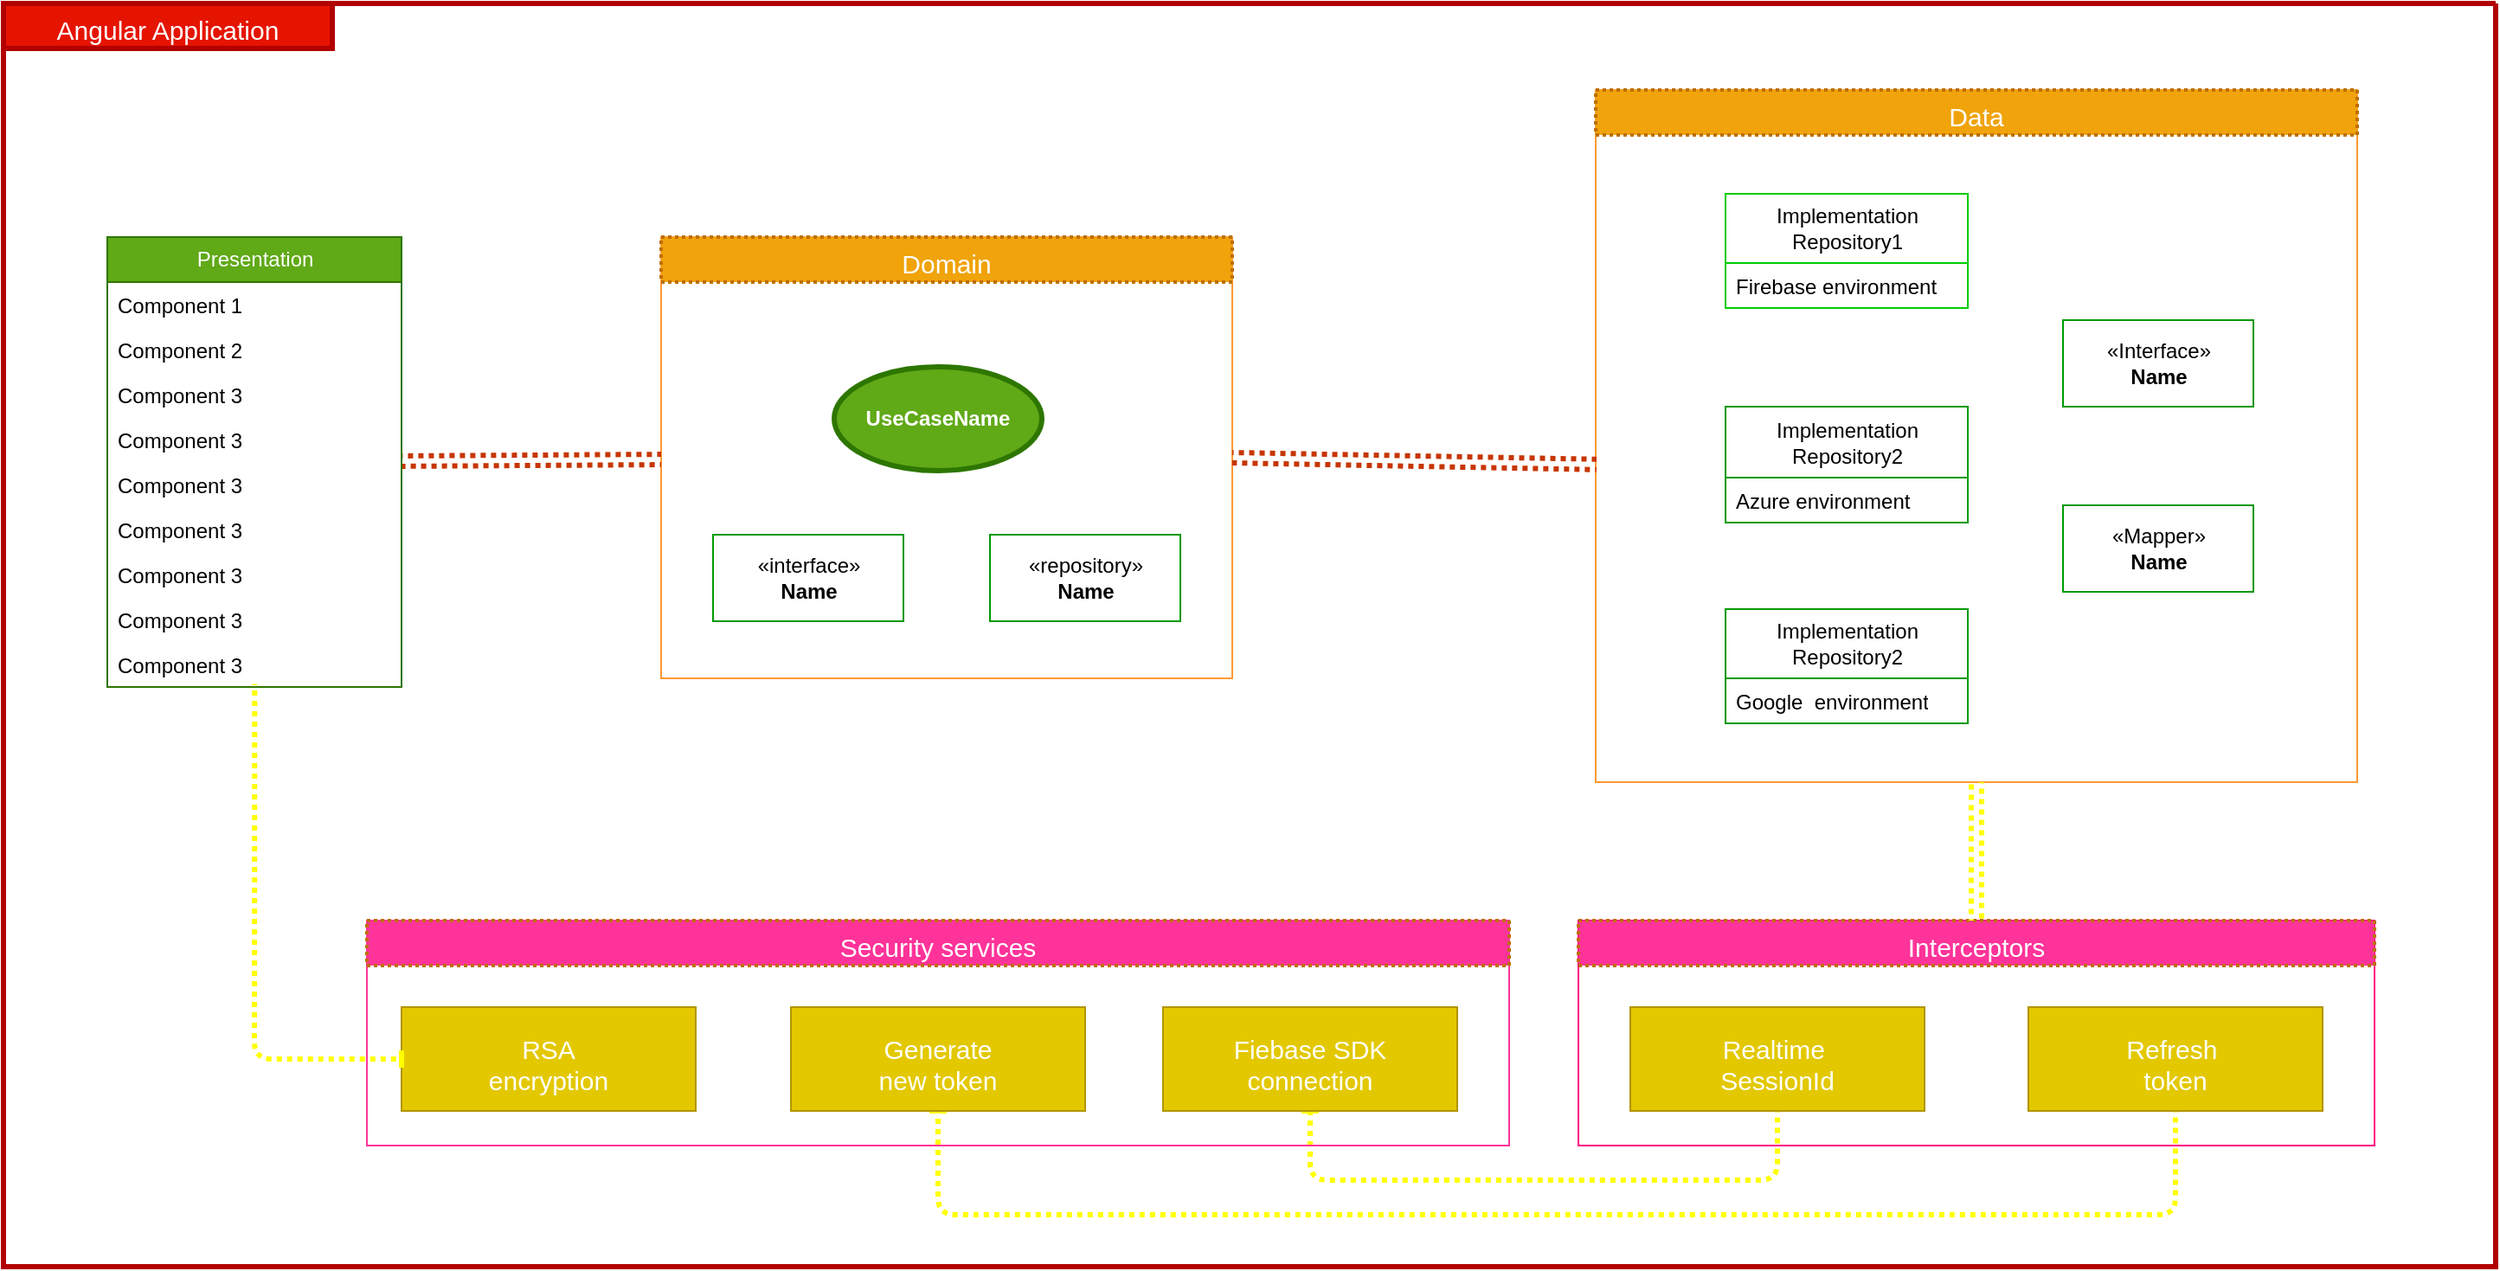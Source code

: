 <mxfile>
    <diagram id="gy9tDPO2P7s5FoY7CkdI" name="Página-1">
        <mxGraphModel dx="1916" dy="732" grid="1" gridSize="10" guides="1" tooltips="1" connect="1" arrows="1" fold="1" page="0" pageScale="1" pageWidth="827" pageHeight="1169" math="0" shadow="0">
            <root>
                <mxCell id="0"/>
                <mxCell id="1" parent="0"/>
                <mxCell id="19" value="" style="rounded=0;whiteSpace=wrap;html=1;fillColor=none;strokeColor=#FF9933;strokeWidth=1;" parent="1" vertex="1">
                    <mxGeometry x="740" y="380" width="440" height="400" as="geometry"/>
                </mxCell>
                <mxCell id="16" value="" style="rounded=0;whiteSpace=wrap;html=1;fillColor=none;strokeColor=#FF9933;strokeWidth=1;" parent="1" vertex="1">
                    <mxGeometry x="200" y="465" width="330" height="255" as="geometry"/>
                </mxCell>
                <mxCell id="4" value="&amp;laquo;interface&amp;raquo;&lt;br&gt;&lt;b&gt;Name&lt;/b&gt;" style="html=1;strokeColor=#009900;" parent="1" vertex="1">
                    <mxGeometry x="230" y="637" width="110" height="50" as="geometry"/>
                </mxCell>
                <mxCell id="5" value="Implementation&lt;br&gt;Repository1" style="swimlane;fontStyle=0;childLayout=stackLayout;horizontal=1;startSize=40;fillColor=none;horizontalStack=0;resizeParent=1;resizeParentMax=0;resizeLast=0;collapsible=1;marginBottom=0;html=1;strokeColor=#00CC00;" parent="1" vertex="1">
                    <mxGeometry x="815" y="440" width="140" height="66" as="geometry"/>
                </mxCell>
                <mxCell id="6" value="Firebase environment" style="text;strokeColor=none;fillColor=none;align=left;verticalAlign=top;spacingLeft=4;spacingRight=4;overflow=hidden;rotatable=0;points=[[0,0.5],[1,0.5]];portConstraint=eastwest;whiteSpace=wrap;html=1;" parent="5" vertex="1">
                    <mxGeometry y="40" width="140" height="26" as="geometry"/>
                </mxCell>
                <mxCell id="9" value="Implementation&lt;br&gt;Repository2" style="swimlane;fontStyle=0;childLayout=stackLayout;horizontal=1;startSize=41;fillColor=none;horizontalStack=0;resizeParent=1;resizeParentMax=0;resizeLast=0;collapsible=1;marginBottom=0;html=1;strokeColor=#009900;" parent="1" vertex="1">
                    <mxGeometry x="815" y="563" width="140" height="67" as="geometry"/>
                </mxCell>
                <mxCell id="10" value="Azure environment" style="text;strokeColor=none;fillColor=none;align=left;verticalAlign=top;spacingLeft=4;spacingRight=4;overflow=hidden;rotatable=0;points=[[0,0.5],[1,0.5]];portConstraint=eastwest;whiteSpace=wrap;html=1;" parent="9" vertex="1">
                    <mxGeometry y="41" width="140" height="26" as="geometry"/>
                </mxCell>
                <mxCell id="23" style="edgeStyle=none;html=1;dashed=1;dashPattern=1 1;strokeWidth=3;flowAnimation=1;fillColor=#fa6800;strokeColor=#C73500;shape=link;" parent="1" source="11" target="16" edge="1">
                    <mxGeometry relative="1" as="geometry"/>
                </mxCell>
                <mxCell id="20" value="Implementation&lt;br&gt;Repository2" style="swimlane;fontStyle=0;childLayout=stackLayout;horizontal=1;startSize=40;fillColor=none;horizontalStack=0;resizeParent=1;resizeParentMax=0;resizeLast=0;collapsible=1;marginBottom=0;html=1;strokeColor=#009900;" parent="1" vertex="1">
                    <mxGeometry x="815" y="680" width="140" height="66" as="geometry"/>
                </mxCell>
                <mxCell id="21" value="Google&amp;nbsp; environment" style="text;strokeColor=none;fillColor=none;align=left;verticalAlign=top;spacingLeft=4;spacingRight=4;overflow=hidden;rotatable=0;points=[[0,0.5],[1,0.5]];portConstraint=eastwest;whiteSpace=wrap;html=1;" parent="20" vertex="1">
                    <mxGeometry y="40" width="140" height="26" as="geometry"/>
                </mxCell>
                <mxCell id="26" style="edgeStyle=none;html=1;entryX=1;entryY=0.5;entryDx=0;entryDy=0;dashed=1;dashPattern=1 1;strokeWidth=3;flowAnimation=1;fillColor=#fa6800;strokeColor=#C73500;exitX=0.001;exitY=0.541;exitDx=0;exitDy=0;exitPerimeter=0;shape=link;" parent="1" source="19" target="16" edge="1">
                    <mxGeometry relative="1" as="geometry">
                        <mxPoint x="730" y="597" as="sourcePoint"/>
                    </mxGeometry>
                </mxCell>
                <mxCell id="28" value="&lt;div style=&quot;&quot;&gt;&lt;span style=&quot;font-size: 15px; color: rgb(255, 255, 255); background-color: initial;&quot;&gt;Domain&lt;/span&gt;&lt;/div&gt;" style="text;strokeColor=#BD7000;fillColor=#f0a30a;align=center;verticalAlign=top;spacingLeft=4;spacingRight=4;overflow=hidden;rotatable=0;points=[[0,0.5],[1,0.5]];portConstraint=eastwest;whiteSpace=wrap;html=1;dashed=1;dashPattern=1 1;strokeWidth=2;fontColor=#000000;" parent="1" vertex="1">
                    <mxGeometry x="200" y="465" width="330" height="26" as="geometry"/>
                </mxCell>
                <mxCell id="30" value="«repository»&lt;br&gt;&lt;b&gt;Name&lt;/b&gt;" style="html=1;strokeColor=#009900;" parent="1" vertex="1">
                    <mxGeometry x="390" y="637" width="110" height="50" as="geometry"/>
                </mxCell>
                <mxCell id="32" value="" style="swimlane;startSize=0;strokeColor=#B20000;strokeWidth=3;fontSize=15;fontColor=#ffffff;fillColor=#e51400;" parent="1" vertex="1">
                    <mxGeometry x="-180" y="330" width="1440" height="730" as="geometry"/>
                </mxCell>
                <mxCell id="41" value="" style="rounded=0;whiteSpace=wrap;html=1;fillColor=none;strokeColor=#FF0080;" vertex="1" parent="32">
                    <mxGeometry x="910" y="530" width="460" height="130" as="geometry"/>
                </mxCell>
                <mxCell id="33" value="Angular Application" style="text;strokeColor=#B20000;fillColor=#e51400;align=center;verticalAlign=top;spacingLeft=4;spacingRight=4;overflow=hidden;rotatable=0;points=[[0,0.5],[1,0.5]];portConstraint=eastwest;whiteSpace=wrap;html=1;strokeWidth=3;fontSize=15;fontColor=#ffffff;" parent="32" vertex="1">
                    <mxGeometry width="190" height="26" as="geometry"/>
                </mxCell>
                <mxCell id="2" value="UseCaseName" style="shape=ellipse;html=1;strokeWidth=3;fontStyle=1;whiteSpace=wrap;align=center;perimeter=ellipsePerimeter;fillColor=#60a917;fontColor=#ffffff;strokeColor=#2D7600;" parent="32" vertex="1">
                    <mxGeometry x="480" y="210" width="120" height="60" as="geometry"/>
                </mxCell>
                <mxCell id="55" style="edgeStyle=none;html=1;entryX=0.5;entryY=1;entryDx=0;entryDy=0;dashed=1;dashPattern=1 1;strokeColor=#FFFF00;strokeWidth=3;exitX=0.5;exitY=1;exitDx=0;exitDy=0;flowAnimation=1;endArrow=baseDash;endFill=0;" edge="1" parent="32" source="34" target="50">
                    <mxGeometry relative="1" as="geometry">
                        <Array as="points">
                            <mxPoint x="1025" y="680"/>
                            <mxPoint x="900" y="680"/>
                            <mxPoint x="755" y="680"/>
                        </Array>
                    </mxGeometry>
                </mxCell>
                <mxCell id="34" value="" style="whiteSpace=wrap;html=1;fillColor=#e3c800;strokeColor=#B09500;rounded=0;strokeWidth=1;fontColor=#000000;" parent="32" vertex="1">
                    <mxGeometry x="940" y="580" width="170" height="60" as="geometry"/>
                </mxCell>
                <mxCell id="37" value="Realtime&amp;nbsp;&lt;br&gt;SessionId" style="text;strokeColor=none;fillColor=none;align=center;verticalAlign=top;spacingLeft=4;spacingRight=4;overflow=hidden;rotatable=0;points=[[0,0.5],[1,0.5]];portConstraint=eastwest;whiteSpace=wrap;html=1;strokeWidth=3;fontSize=15;fontColor=#FFFFFF;" parent="32" vertex="1">
                    <mxGeometry x="975" y="588.5" width="100" height="43" as="geometry"/>
                </mxCell>
                <mxCell id="60" style="edgeStyle=none;html=1;entryX=0.5;entryY=1;entryDx=0;entryDy=0;dashed=1;dashPattern=1 1;strokeColor=#FFFF00;strokeWidth=3;flowAnimation=1;endArrow=baseDash;endFill=0;" edge="1" parent="32" source="39" target="48">
                    <mxGeometry relative="1" as="geometry">
                        <Array as="points">
                            <mxPoint x="1255" y="700"/>
                            <mxPoint x="540" y="700"/>
                        </Array>
                    </mxGeometry>
                </mxCell>
                <mxCell id="39" value="" style="whiteSpace=wrap;html=1;fillColor=#e3c800;strokeColor=#B09500;rounded=0;strokeWidth=1;fontColor=#000000;" parent="32" vertex="1">
                    <mxGeometry x="1170" y="580" width="170" height="60" as="geometry"/>
                </mxCell>
                <mxCell id="40" value="Refresh&amp;nbsp;&lt;br&gt;token" style="text;strokeColor=none;fillColor=none;align=center;verticalAlign=top;spacingLeft=4;spacingRight=4;overflow=hidden;rotatable=0;points=[[0,0.5],[1,0.5]];portConstraint=eastwest;whiteSpace=wrap;html=1;strokeWidth=3;fontSize=15;fontColor=#FFFFFF;" parent="32" vertex="1">
                    <mxGeometry x="1205" y="588.5" width="100" height="43" as="geometry"/>
                </mxCell>
                <mxCell id="29" value="&lt;font style=&quot;font-size: 15px;&quot; color=&quot;#ffffff&quot;&gt;Data&lt;/font&gt;" style="text;strokeColor=#BD7000;fillColor=#f0a30a;align=center;verticalAlign=top;spacingLeft=4;spacingRight=4;overflow=hidden;rotatable=0;points=[[0,0.5],[1,0.5]];portConstraint=eastwest;whiteSpace=wrap;html=1;dashed=1;dashPattern=1 1;strokeWidth=2;fontColor=#000000;" parent="32" vertex="1">
                    <mxGeometry x="920" y="50" width="440" height="26" as="geometry"/>
                </mxCell>
                <mxCell id="44" value="&lt;font style=&quot;font-size: 15px;&quot; color=&quot;#ffffff&quot;&gt;Interceptors&lt;/font&gt;" style="text;strokeColor=#BD7000;fillColor=#FF3399;align=center;verticalAlign=top;spacingLeft=4;spacingRight=4;overflow=hidden;rotatable=0;points=[[0,0.5],[1,0.5]];portConstraint=eastwest;whiteSpace=wrap;html=1;dashed=1;dashPattern=1 1;strokeWidth=2;fontColor=#000000;" vertex="1" parent="32">
                    <mxGeometry x="910" y="530" width="460" height="26" as="geometry"/>
                </mxCell>
                <mxCell id="45" value="" style="rounded=0;whiteSpace=wrap;html=1;fillColor=none;strokeColor=#FF3399;" vertex="1" parent="32">
                    <mxGeometry x="210" y="530" width="660" height="130" as="geometry"/>
                </mxCell>
                <mxCell id="46" value="&lt;font color=&quot;#ffffff&quot;&gt;&lt;span style=&quot;font-size: 15px;&quot;&gt;Security services&lt;/span&gt;&lt;/font&gt;" style="text;strokeColor=#BD7000;fillColor=#FF3399;align=center;verticalAlign=top;spacingLeft=4;spacingRight=4;overflow=hidden;rotatable=0;points=[[0,0.5],[1,0.5]];portConstraint=eastwest;whiteSpace=wrap;html=1;dashed=1;dashPattern=1 1;strokeWidth=2;fontColor=#000000;" vertex="1" parent="32">
                    <mxGeometry x="210" y="530" width="660" height="26" as="geometry"/>
                </mxCell>
                <mxCell id="48" value="" style="whiteSpace=wrap;html=1;fillColor=#e3c800;strokeColor=#B09500;rounded=0;strokeWidth=1;fontColor=#000000;" vertex="1" parent="32">
                    <mxGeometry x="455" y="580" width="170" height="60" as="geometry"/>
                </mxCell>
                <mxCell id="49" value="Generate new token" style="text;strokeColor=none;fillColor=none;align=center;verticalAlign=top;spacingLeft=4;spacingRight=4;overflow=hidden;rotatable=0;points=[[0,0.5],[1,0.5]];portConstraint=eastwest;whiteSpace=wrap;html=1;strokeWidth=3;fontSize=15;fontColor=#FFFFFF;" vertex="1" parent="32">
                    <mxGeometry x="490" y="588.5" width="100" height="43" as="geometry"/>
                </mxCell>
                <mxCell id="50" value="" style="whiteSpace=wrap;html=1;fillColor=#e3c800;strokeColor=#B09500;rounded=0;strokeWidth=1;fontColor=#000000;" vertex="1" parent="32">
                    <mxGeometry x="670" y="580" width="170" height="60" as="geometry"/>
                </mxCell>
                <mxCell id="51" value="Fiebase SDK&lt;br&gt;connection" style="text;strokeColor=none;fillColor=none;align=center;verticalAlign=top;spacingLeft=4;spacingRight=4;overflow=hidden;rotatable=0;points=[[0,0.5],[1,0.5]];portConstraint=eastwest;whiteSpace=wrap;html=1;strokeWidth=3;fontSize=15;fontColor=#FFFFFF;" vertex="1" parent="32">
                    <mxGeometry x="705" y="588.5" width="100" height="43" as="geometry"/>
                </mxCell>
                <mxCell id="52" value="" style="whiteSpace=wrap;html=1;fillColor=#e3c800;strokeColor=#B09500;rounded=0;strokeWidth=1;fontColor=#000000;" vertex="1" parent="32">
                    <mxGeometry x="230" y="580" width="170" height="60" as="geometry"/>
                </mxCell>
                <mxCell id="53" value="RSA&lt;br&gt;encryption" style="text;strokeColor=none;fillColor=none;align=center;verticalAlign=top;spacingLeft=4;spacingRight=4;overflow=hidden;rotatable=0;points=[[0,0.5],[1,0.5]];portConstraint=eastwest;whiteSpace=wrap;html=1;strokeWidth=3;fontSize=15;fontColor=#FFFFFF;" vertex="1" parent="32">
                    <mxGeometry x="265" y="588.5" width="100" height="43" as="geometry"/>
                </mxCell>
                <mxCell id="11" value="Presentation" style="swimlane;fontStyle=0;childLayout=stackLayout;horizontal=1;startSize=26;fillColor=#60a917;horizontalStack=0;resizeParent=1;resizeParentMax=0;resizeLast=0;collapsible=1;marginBottom=0;html=1;fontColor=#ffffff;strokeColor=#2D7600;" parent="32" vertex="1">
                    <mxGeometry x="60" y="135" width="170" height="260" as="geometry"/>
                </mxCell>
                <mxCell id="12" value="Component 1" style="text;strokeColor=none;fillColor=none;align=left;verticalAlign=top;spacingLeft=4;spacingRight=4;overflow=hidden;rotatable=0;points=[[0,0.5],[1,0.5]];portConstraint=eastwest;whiteSpace=wrap;html=1;" parent="11" vertex="1">
                    <mxGeometry y="26" width="170" height="26" as="geometry"/>
                </mxCell>
                <mxCell id="13" value="Component 2&lt;span style=&quot;white-space: pre;&quot;&gt;&#9;&lt;/span&gt;" style="text;strokeColor=none;fillColor=none;align=left;verticalAlign=top;spacingLeft=4;spacingRight=4;overflow=hidden;rotatable=0;points=[[0,0.5],[1,0.5]];portConstraint=eastwest;whiteSpace=wrap;html=1;" parent="11" vertex="1">
                    <mxGeometry y="52" width="170" height="26" as="geometry"/>
                </mxCell>
                <mxCell id="72" value="Component 3" style="text;strokeColor=none;fillColor=none;align=left;verticalAlign=top;spacingLeft=4;spacingRight=4;overflow=hidden;rotatable=0;points=[[0,0.5],[1,0.5]];portConstraint=eastwest;whiteSpace=wrap;html=1;" vertex="1" parent="11">
                    <mxGeometry y="78" width="170" height="26" as="geometry"/>
                </mxCell>
                <mxCell id="71" value="Component 3" style="text;strokeColor=none;fillColor=none;align=left;verticalAlign=top;spacingLeft=4;spacingRight=4;overflow=hidden;rotatable=0;points=[[0,0.5],[1,0.5]];portConstraint=eastwest;whiteSpace=wrap;html=1;" vertex="1" parent="11">
                    <mxGeometry y="104" width="170" height="26" as="geometry"/>
                </mxCell>
                <mxCell id="75" value="Component 3" style="text;strokeColor=none;fillColor=none;align=left;verticalAlign=top;spacingLeft=4;spacingRight=4;overflow=hidden;rotatable=0;points=[[0,0.5],[1,0.5]];portConstraint=eastwest;whiteSpace=wrap;html=1;" vertex="1" parent="11">
                    <mxGeometry y="130" width="170" height="26" as="geometry"/>
                </mxCell>
                <mxCell id="74" value="Component 3" style="text;strokeColor=none;fillColor=none;align=left;verticalAlign=top;spacingLeft=4;spacingRight=4;overflow=hidden;rotatable=0;points=[[0,0.5],[1,0.5]];portConstraint=eastwest;whiteSpace=wrap;html=1;" vertex="1" parent="11">
                    <mxGeometry y="156" width="170" height="26" as="geometry"/>
                </mxCell>
                <mxCell id="73" value="Component 3" style="text;strokeColor=none;fillColor=none;align=left;verticalAlign=top;spacingLeft=4;spacingRight=4;overflow=hidden;rotatable=0;points=[[0,0.5],[1,0.5]];portConstraint=eastwest;whiteSpace=wrap;html=1;" vertex="1" parent="11">
                    <mxGeometry y="182" width="170" height="26" as="geometry"/>
                </mxCell>
                <mxCell id="70" value="Component 3" style="text;strokeColor=none;fillColor=none;align=left;verticalAlign=top;spacingLeft=4;spacingRight=4;overflow=hidden;rotatable=0;points=[[0,0.5],[1,0.5]];portConstraint=eastwest;whiteSpace=wrap;html=1;" vertex="1" parent="11">
                    <mxGeometry y="208" width="170" height="26" as="geometry"/>
                </mxCell>
                <mxCell id="14" value="Component 3" style="text;strokeColor=none;fillColor=none;align=left;verticalAlign=top;spacingLeft=4;spacingRight=4;overflow=hidden;rotatable=0;points=[[0,0.5],[1,0.5]];portConstraint=eastwest;whiteSpace=wrap;html=1;" parent="11" vertex="1">
                    <mxGeometry y="234" width="170" height="26" as="geometry"/>
                </mxCell>
                <mxCell id="59" style="edgeStyle=none;html=1;entryX=0;entryY=0.5;entryDx=0;entryDy=0;dashed=1;dashPattern=1 1;strokeColor=#FFFF00;strokeWidth=3;flowAnimation=1;exitX=0.501;exitY=0.934;exitDx=0;exitDy=0;exitPerimeter=0;endArrow=baseDash;endFill=0;" edge="1" parent="32" source="14" target="52">
                    <mxGeometry relative="1" as="geometry">
                        <mxPoint x="160" y="390" as="sourcePoint"/>
                        <Array as="points">
                            <mxPoint x="145" y="610"/>
                        </Array>
                    </mxGeometry>
                </mxCell>
                <mxCell id="43" style="edgeStyle=none;html=1;entryX=0.5;entryY=1;entryDx=0;entryDy=0;shape=link;dashed=1;dashPattern=1 1;flowAnimation=1;strokeColor=#FFFF00;strokeWidth=3;" edge="1" parent="1" source="41" target="19">
                    <mxGeometry relative="1" as="geometry"/>
                </mxCell>
                <mxCell id="61" value="«Interface»&lt;br&gt;&lt;b&gt;Name&lt;/b&gt;" style="html=1;strokeColor=#009900;" vertex="1" parent="1">
                    <mxGeometry x="1010" y="513" width="110" height="50" as="geometry"/>
                </mxCell>
                <mxCell id="62" value="«Mapper»&lt;br&gt;&lt;b&gt;Name&lt;/b&gt;" style="html=1;strokeColor=#009900;" vertex="1" parent="1">
                    <mxGeometry x="1010" y="620" width="110" height="50" as="geometry"/>
                </mxCell>
            </root>
        </mxGraphModel>
    </diagram>
</mxfile>
